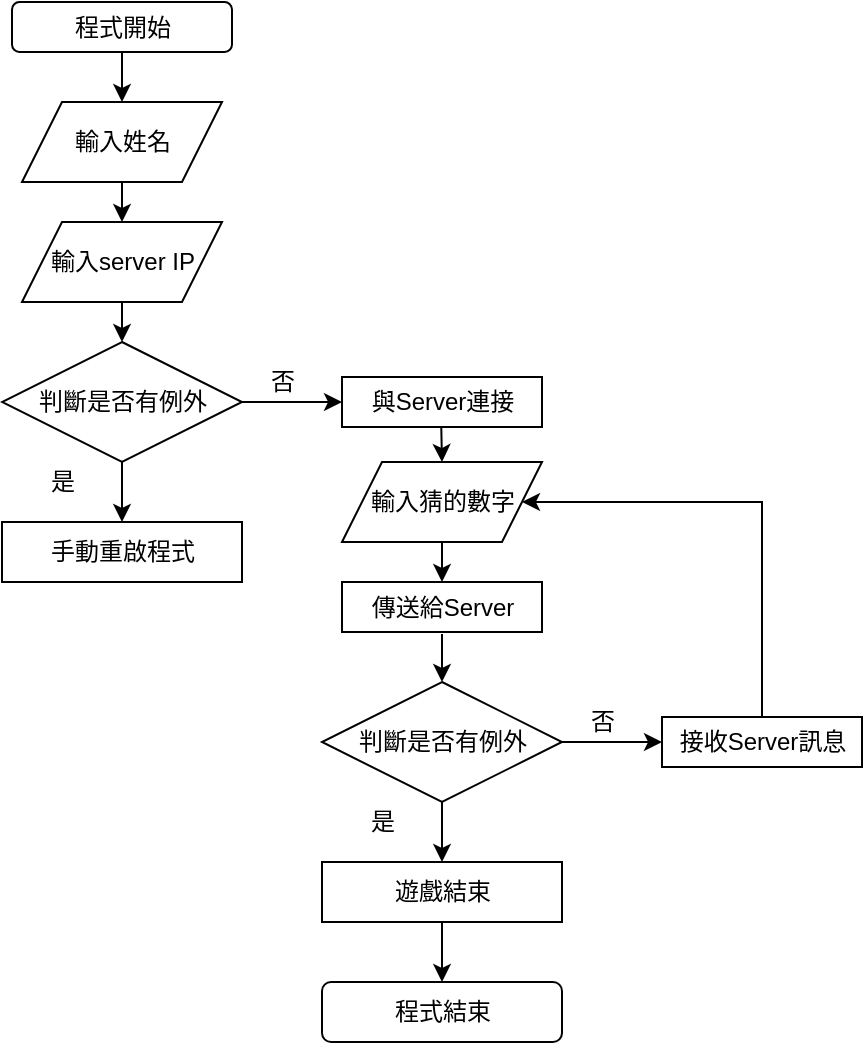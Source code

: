 <mxfile version="18.0.7" type="device"><diagram id="tEBeADRVHYtg-u8gTEDA" name="Page-1"><mxGraphModel dx="593" dy="313" grid="1" gridSize="10" guides="1" tooltips="1" connect="1" arrows="1" fold="1" page="1" pageScale="1" pageWidth="827" pageHeight="1169" math="0" shadow="0"><root><mxCell id="0"/><mxCell id="1" parent="0"/><mxCell id="GyLjjjjDG7FWaWdkvZ0B-3" value="" style="endArrow=classic;html=1;rounded=0;exitX=0.5;exitY=1;exitDx=0;exitDy=0;" edge="1" parent="1" target="GyLjjjjDG7FWaWdkvZ0B-4"><mxGeometry width="50" height="50" relative="1" as="geometry"><mxPoint x="240" y="40" as="sourcePoint"/><mxPoint x="240" y="70" as="targetPoint"/></mxGeometry></mxCell><mxCell id="GyLjjjjDG7FWaWdkvZ0B-4" value="" style="shape=parallelogram;perimeter=parallelogramPerimeter;whiteSpace=wrap;html=1;fixedSize=1;" vertex="1" parent="1"><mxGeometry x="190" y="70" width="100" height="40" as="geometry"/></mxCell><mxCell id="GyLjjjjDG7FWaWdkvZ0B-6" value="輸入姓名" style="text;html=1;align=center;verticalAlign=middle;resizable=0;points=[];autosize=1;strokeColor=none;fillColor=none;" vertex="1" parent="1"><mxGeometry x="210" y="80" width="60" height="20" as="geometry"/></mxCell><mxCell id="GyLjjjjDG7FWaWdkvZ0B-8" value="" style="shape=parallelogram;perimeter=parallelogramPerimeter;whiteSpace=wrap;html=1;fixedSize=1;" vertex="1" parent="1"><mxGeometry x="190" y="130" width="100" height="40" as="geometry"/></mxCell><mxCell id="GyLjjjjDG7FWaWdkvZ0B-9" value="輸入server IP" style="text;html=1;align=center;verticalAlign=middle;resizable=0;points=[];autosize=1;strokeColor=none;fillColor=none;" vertex="1" parent="1"><mxGeometry x="195" y="140" width="90" height="20" as="geometry"/></mxCell><mxCell id="GyLjjjjDG7FWaWdkvZ0B-11" value="" style="endArrow=classic;html=1;rounded=0;exitX=0.5;exitY=1;exitDx=0;exitDy=0;entryX=0.5;entryY=0;entryDx=0;entryDy=0;" edge="1" parent="1" source="GyLjjjjDG7FWaWdkvZ0B-4" target="GyLjjjjDG7FWaWdkvZ0B-8"><mxGeometry width="50" height="50" relative="1" as="geometry"><mxPoint x="390" y="260" as="sourcePoint"/><mxPoint x="440" y="210" as="targetPoint"/></mxGeometry></mxCell><mxCell id="GyLjjjjDG7FWaWdkvZ0B-12" value="" style="rhombus;whiteSpace=wrap;html=1;" vertex="1" parent="1"><mxGeometry x="180" y="190" width="120" height="60" as="geometry"/></mxCell><mxCell id="GyLjjjjDG7FWaWdkvZ0B-13" value="判斷是否有例外" style="text;html=1;resizable=0;autosize=1;align=center;verticalAlign=middle;points=[];fillColor=none;strokeColor=none;rounded=0;" vertex="1" parent="1"><mxGeometry x="190" y="210" width="100" height="20" as="geometry"/></mxCell><mxCell id="GyLjjjjDG7FWaWdkvZ0B-14" value="" style="endArrow=classic;html=1;rounded=0;exitX=0.5;exitY=1;exitDx=0;exitDy=0;entryX=0.5;entryY=0;entryDx=0;entryDy=0;" edge="1" parent="1" source="GyLjjjjDG7FWaWdkvZ0B-8" target="GyLjjjjDG7FWaWdkvZ0B-12"><mxGeometry width="50" height="50" relative="1" as="geometry"><mxPoint x="390" y="260" as="sourcePoint"/><mxPoint x="440" y="210" as="targetPoint"/></mxGeometry></mxCell><mxCell id="GyLjjjjDG7FWaWdkvZ0B-15" value="" style="endArrow=classic;html=1;rounded=0;exitX=1;exitY=0.5;exitDx=0;exitDy=0;" edge="1" parent="1" source="GyLjjjjDG7FWaWdkvZ0B-12"><mxGeometry width="50" height="50" relative="1" as="geometry"><mxPoint x="390" y="260" as="sourcePoint"/><mxPoint x="350" y="220" as="targetPoint"/></mxGeometry></mxCell><mxCell id="GyLjjjjDG7FWaWdkvZ0B-16" value="" style="endArrow=classic;html=1;rounded=0;exitX=0.5;exitY=1;exitDx=0;exitDy=0;" edge="1" parent="1" source="GyLjjjjDG7FWaWdkvZ0B-12"><mxGeometry width="50" height="50" relative="1" as="geometry"><mxPoint x="390" y="260" as="sourcePoint"/><mxPoint x="240" y="280" as="targetPoint"/></mxGeometry></mxCell><mxCell id="GyLjjjjDG7FWaWdkvZ0B-17" value="是" style="text;html=1;resizable=0;autosize=1;align=center;verticalAlign=middle;points=[];fillColor=none;strokeColor=none;rounded=0;" vertex="1" parent="1"><mxGeometry x="195" y="250" width="30" height="20" as="geometry"/></mxCell><mxCell id="GyLjjjjDG7FWaWdkvZ0B-18" value="否" style="text;html=1;resizable=0;autosize=1;align=center;verticalAlign=middle;points=[];fillColor=none;strokeColor=none;rounded=0;" vertex="1" parent="1"><mxGeometry x="305" y="200" width="30" height="20" as="geometry"/></mxCell><mxCell id="GyLjjjjDG7FWaWdkvZ0B-19" value="" style="rounded=0;whiteSpace=wrap;html=1;" vertex="1" parent="1"><mxGeometry x="180" y="280" width="120" height="30" as="geometry"/></mxCell><mxCell id="GyLjjjjDG7FWaWdkvZ0B-20" value="手動重啟程式" style="text;html=1;resizable=0;autosize=1;align=center;verticalAlign=middle;points=[];fillColor=none;strokeColor=none;rounded=0;" vertex="1" parent="1"><mxGeometry x="195" y="285" width="90" height="20" as="geometry"/></mxCell><mxCell id="GyLjjjjDG7FWaWdkvZ0B-22" value="" style="rounded=0;whiteSpace=wrap;html=1;" vertex="1" parent="1"><mxGeometry x="350" y="207.5" width="100" height="25" as="geometry"/></mxCell><mxCell id="GyLjjjjDG7FWaWdkvZ0B-23" value="與Server連接" style="text;html=1;resizable=0;autosize=1;align=center;verticalAlign=middle;points=[];fillColor=none;strokeColor=none;rounded=0;" vertex="1" parent="1"><mxGeometry x="355" y="210" width="90" height="20" as="geometry"/></mxCell><mxCell id="GyLjjjjDG7FWaWdkvZ0B-24" value="" style="shape=parallelogram;perimeter=parallelogramPerimeter;whiteSpace=wrap;html=1;fixedSize=1;" vertex="1" parent="1"><mxGeometry x="350" y="250" width="100" height="40" as="geometry"/></mxCell><mxCell id="GyLjjjjDG7FWaWdkvZ0B-25" value="" style="endArrow=classic;html=1;rounded=0;exitX=0.496;exitY=1.13;exitDx=0;exitDy=0;entryX=0.5;entryY=0;entryDx=0;entryDy=0;exitPerimeter=0;" edge="1" parent="1" source="GyLjjjjDG7FWaWdkvZ0B-23" target="GyLjjjjDG7FWaWdkvZ0B-24"><mxGeometry width="50" height="50" relative="1" as="geometry"><mxPoint x="250" y="180" as="sourcePoint"/><mxPoint x="250" y="200" as="targetPoint"/></mxGeometry></mxCell><mxCell id="GyLjjjjDG7FWaWdkvZ0B-26" value="輸入猜的數字" style="text;html=1;resizable=0;autosize=1;align=center;verticalAlign=middle;points=[];fillColor=none;strokeColor=none;rounded=0;" vertex="1" parent="1"><mxGeometry x="355" y="260" width="90" height="20" as="geometry"/></mxCell><mxCell id="GyLjjjjDG7FWaWdkvZ0B-28" value="" style="rounded=0;whiteSpace=wrap;html=1;" vertex="1" parent="1"><mxGeometry x="350" y="310" width="100" height="25" as="geometry"/></mxCell><mxCell id="GyLjjjjDG7FWaWdkvZ0B-29" value="" style="endArrow=classic;html=1;rounded=0;exitX=0.5;exitY=1;exitDx=0;exitDy=0;entryX=0.5;entryY=0;entryDx=0;entryDy=0;" edge="1" parent="1" source="GyLjjjjDG7FWaWdkvZ0B-24" target="GyLjjjjDG7FWaWdkvZ0B-28"><mxGeometry width="50" height="50" relative="1" as="geometry"><mxPoint x="409.64" y="242.6" as="sourcePoint"/><mxPoint x="410" y="260" as="targetPoint"/></mxGeometry></mxCell><mxCell id="GyLjjjjDG7FWaWdkvZ0B-30" value="傳送給Server" style="text;html=1;resizable=0;autosize=1;align=center;verticalAlign=middle;points=[];fillColor=none;strokeColor=none;rounded=0;" vertex="1" parent="1"><mxGeometry x="355" y="312.5" width="90" height="20" as="geometry"/></mxCell><mxCell id="GyLjjjjDG7FWaWdkvZ0B-31" value="" style="rounded=0;whiteSpace=wrap;html=1;" vertex="1" parent="1"><mxGeometry x="510" y="377.5" width="100" height="25" as="geometry"/></mxCell><mxCell id="GyLjjjjDG7FWaWdkvZ0B-34" value="" style="endArrow=classic;html=1;rounded=0;" edge="1" parent="1"><mxGeometry width="50" height="50" relative="1" as="geometry"><mxPoint x="400" y="336" as="sourcePoint"/><mxPoint x="400" y="360" as="targetPoint"/></mxGeometry></mxCell><mxCell id="GyLjjjjDG7FWaWdkvZ0B-36" value="接收Server訊息" style="text;html=1;resizable=0;autosize=1;align=center;verticalAlign=middle;points=[];fillColor=none;strokeColor=none;rounded=0;" vertex="1" parent="1"><mxGeometry x="510" y="380" width="100" height="20" as="geometry"/></mxCell><mxCell id="GyLjjjjDG7FWaWdkvZ0B-37" value="" style="rhombus;whiteSpace=wrap;html=1;" vertex="1" parent="1"><mxGeometry x="340" y="360" width="120" height="60" as="geometry"/></mxCell><mxCell id="GyLjjjjDG7FWaWdkvZ0B-38" value="判斷是否有例外" style="text;html=1;resizable=0;autosize=1;align=center;verticalAlign=middle;points=[];fillColor=none;strokeColor=none;rounded=0;" vertex="1" parent="1"><mxGeometry x="350" y="380" width="100" height="20" as="geometry"/></mxCell><mxCell id="GyLjjjjDG7FWaWdkvZ0B-39" value="否" style="text;html=1;resizable=0;autosize=1;align=center;verticalAlign=middle;points=[];fillColor=none;strokeColor=none;rounded=0;" vertex="1" parent="1"><mxGeometry x="465" y="370" width="30" height="20" as="geometry"/></mxCell><mxCell id="GyLjjjjDG7FWaWdkvZ0B-40" value="" style="endArrow=classic;html=1;rounded=0;exitX=1;exitY=0.5;exitDx=0;exitDy=0;" edge="1" parent="1" source="GyLjjjjDG7FWaWdkvZ0B-37"><mxGeometry width="50" height="50" relative="1" as="geometry"><mxPoint x="390" y="400" as="sourcePoint"/><mxPoint x="510" y="390" as="targetPoint"/></mxGeometry></mxCell><mxCell id="GyLjjjjDG7FWaWdkvZ0B-41" value="" style="endArrow=classic;html=1;rounded=0;exitX=0.5;exitY=1;exitDx=0;exitDy=0;" edge="1" parent="1"><mxGeometry width="50" height="50" relative="1" as="geometry"><mxPoint x="400" y="420" as="sourcePoint"/><mxPoint x="400" y="450" as="targetPoint"/></mxGeometry></mxCell><mxCell id="GyLjjjjDG7FWaWdkvZ0B-42" value="是" style="text;html=1;resizable=0;autosize=1;align=center;verticalAlign=middle;points=[];fillColor=none;strokeColor=none;rounded=0;" vertex="1" parent="1"><mxGeometry x="355" y="420" width="30" height="20" as="geometry"/></mxCell><mxCell id="GyLjjjjDG7FWaWdkvZ0B-43" value="" style="rounded=0;whiteSpace=wrap;html=1;" vertex="1" parent="1"><mxGeometry x="340" y="450" width="120" height="30" as="geometry"/></mxCell><mxCell id="GyLjjjjDG7FWaWdkvZ0B-44" value="遊戲結束" style="text;html=1;resizable=0;autosize=1;align=center;verticalAlign=middle;points=[];fillColor=none;strokeColor=none;rounded=0;" vertex="1" parent="1"><mxGeometry x="370" y="455" width="60" height="20" as="geometry"/></mxCell><mxCell id="GyLjjjjDG7FWaWdkvZ0B-45" value="" style="endArrow=classic;html=1;rounded=0;exitX=0.5;exitY=0;exitDx=0;exitDy=0;exitPerimeter=0;" edge="1" parent="1" target="GyLjjjjDG7FWaWdkvZ0B-24"><mxGeometry width="50" height="50" relative="1" as="geometry"><mxPoint x="560" y="378" as="sourcePoint"/><mxPoint x="500" y="268" as="targetPoint"/><Array as="points"><mxPoint x="560" y="270"/></Array></mxGeometry></mxCell><mxCell id="GyLjjjjDG7FWaWdkvZ0B-46" value="" style="endArrow=classic;html=1;rounded=0;exitX=0.5;exitY=1;exitDx=0;exitDy=0;" edge="1" parent="1" source="GyLjjjjDG7FWaWdkvZ0B-43"><mxGeometry width="50" height="50" relative="1" as="geometry"><mxPoint x="390" y="450" as="sourcePoint"/><mxPoint x="400" y="510" as="targetPoint"/></mxGeometry></mxCell><mxCell id="GyLjjjjDG7FWaWdkvZ0B-47" value="" style="rounded=1;whiteSpace=wrap;html=1;" vertex="1" parent="1"><mxGeometry x="340" y="510" width="120" height="30" as="geometry"/></mxCell><mxCell id="GyLjjjjDG7FWaWdkvZ0B-48" value="程式結束" style="text;html=1;resizable=0;autosize=1;align=center;verticalAlign=middle;points=[];fillColor=none;strokeColor=none;rounded=0;" vertex="1" parent="1"><mxGeometry x="370" y="515" width="60" height="20" as="geometry"/></mxCell><mxCell id="GyLjjjjDG7FWaWdkvZ0B-49" value="" style="rounded=1;whiteSpace=wrap;html=1;" vertex="1" parent="1"><mxGeometry x="185" y="20" width="110" height="25" as="geometry"/></mxCell><mxCell id="GyLjjjjDG7FWaWdkvZ0B-50" value="程式開始" style="text;html=1;resizable=0;autosize=1;align=center;verticalAlign=middle;points=[];fillColor=none;strokeColor=none;rounded=0;" vertex="1" parent="1"><mxGeometry x="210" y="22.5" width="60" height="20" as="geometry"/></mxCell></root></mxGraphModel></diagram></mxfile>